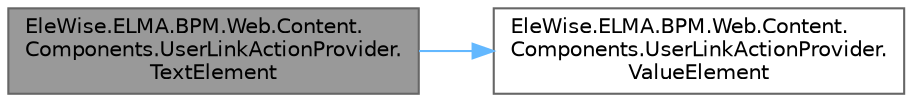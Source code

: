 digraph "EleWise.ELMA.BPM.Web.Content.Components.UserLinkActionProvider.TextElement"
{
 // LATEX_PDF_SIZE
  bgcolor="transparent";
  edge [fontname=Helvetica,fontsize=10,labelfontname=Helvetica,labelfontsize=10];
  node [fontname=Helvetica,fontsize=10,shape=box,height=0.2,width=0.4];
  rankdir="LR";
  Node1 [id="Node000001",label="EleWise.ELMA.BPM.Web.Content.\lComponents.UserLinkActionProvider.\lTextElement",height=0.2,width=0.4,color="gray40", fillcolor="grey60", style="filled", fontcolor="black",tooltip="id html элемента, в котором хранится текст"];
  Node1 -> Node2 [id="edge1_Node000001_Node000002",color="steelblue1",style="solid",tooltip=" "];
  Node2 [id="Node000002",label="EleWise.ELMA.BPM.Web.Content.\lComponents.UserLinkActionProvider.\lValueElement",height=0.2,width=0.4,color="grey40", fillcolor="white", style="filled",URL="$class_ele_wise_1_1_e_l_m_a_1_1_b_p_m_1_1_web_1_1_content_1_1_components_1_1_user_link_action_provider.html#a12dba2a9bfe317d0225de784e6579815",tooltip="id html элемента, в котором хранится значение"];
}
